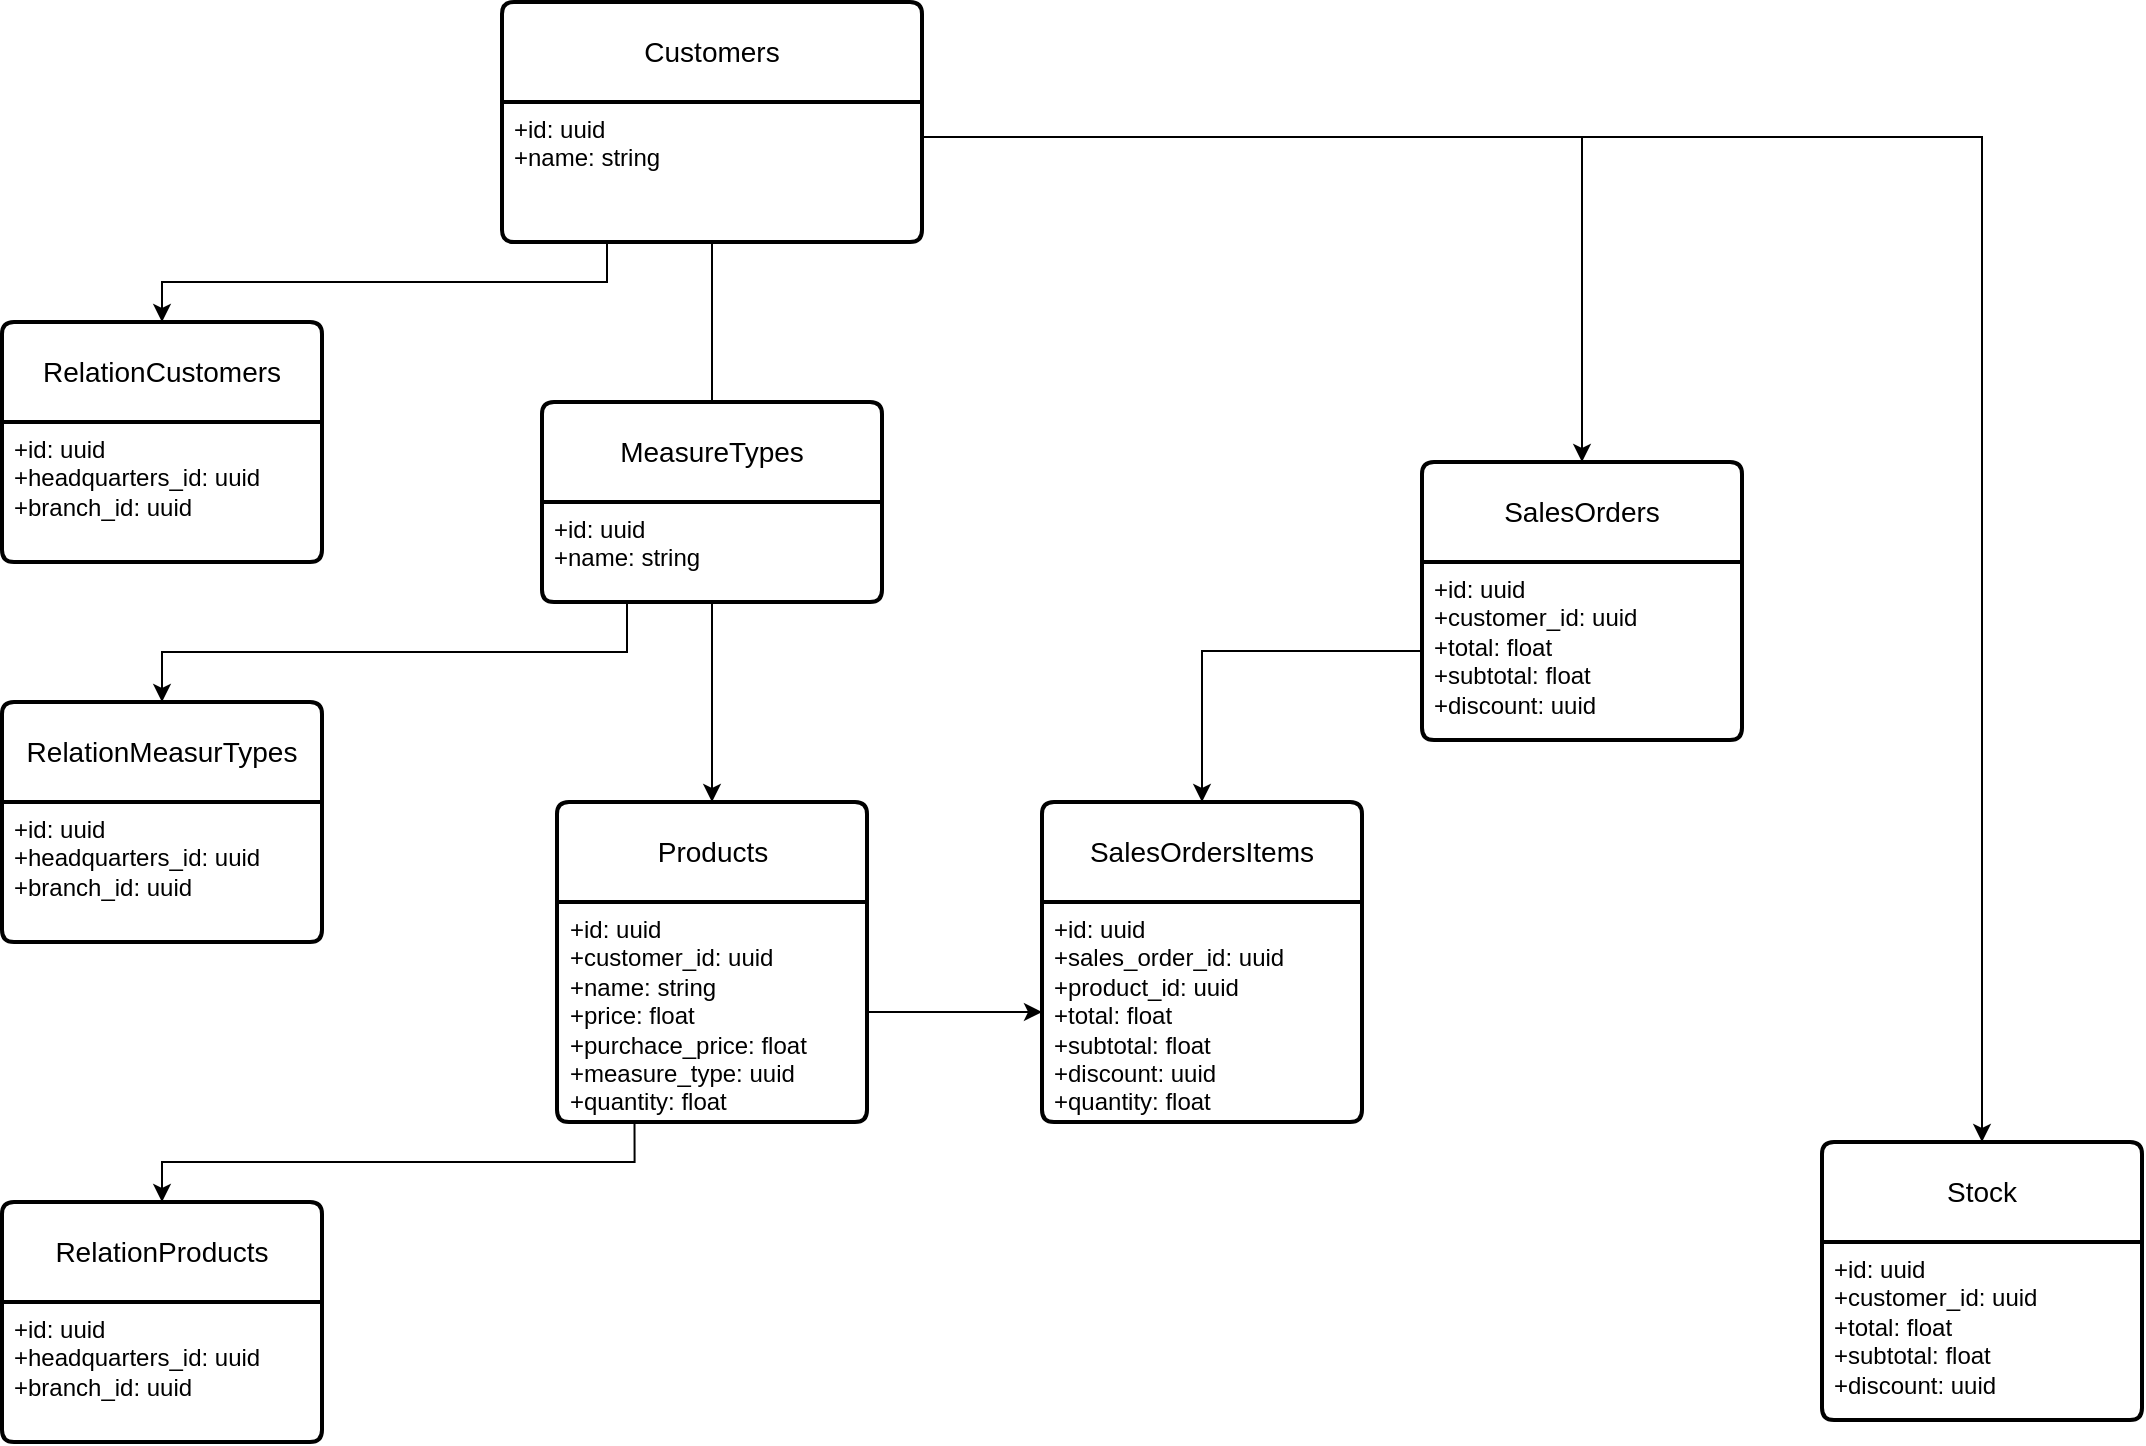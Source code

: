 <mxfile version="21.0.6" type="github">
  <diagram name="Page-1" id="nxwIT-kHE_l-Tn-R5DCq">
    <mxGraphModel dx="2284" dy="1896" grid="1" gridSize="10" guides="1" tooltips="1" connect="1" arrows="1" fold="1" page="1" pageScale="1" pageWidth="850" pageHeight="1100" math="0" shadow="0">
      <root>
        <mxCell id="0" />
        <mxCell id="1" parent="0" />
        <mxCell id="o6lEr-tVOUgCdZaqPOdw-1" value="Customers" style="swimlane;childLayout=stackLayout;horizontal=1;startSize=50;horizontalStack=0;rounded=1;fontSize=14;fontStyle=0;strokeWidth=2;resizeParent=0;resizeLast=1;shadow=0;dashed=0;align=center;arcSize=4;whiteSpace=wrap;html=1;" vertex="1" parent="1">
          <mxGeometry x="250" y="-270" width="210" height="120" as="geometry">
            <mxRectangle x="90" y="50" width="110" height="50" as="alternateBounds" />
          </mxGeometry>
        </mxCell>
        <mxCell id="o6lEr-tVOUgCdZaqPOdw-2" value="+id: uuid&lt;br&gt;+name: string" style="align=left;strokeColor=none;fillColor=none;spacingLeft=4;fontSize=12;verticalAlign=top;resizable=0;rotatable=0;part=1;html=1;" vertex="1" parent="o6lEr-tVOUgCdZaqPOdw-1">
          <mxGeometry y="50" width="210" height="70" as="geometry" />
        </mxCell>
        <mxCell id="o6lEr-tVOUgCdZaqPOdw-3" value="RelationCustomers" style="swimlane;childLayout=stackLayout;horizontal=1;startSize=50;horizontalStack=0;rounded=1;fontSize=14;fontStyle=0;strokeWidth=2;resizeParent=0;resizeLast=1;shadow=0;dashed=0;align=center;arcSize=4;whiteSpace=wrap;html=1;" vertex="1" parent="1">
          <mxGeometry y="-110" width="160" height="120" as="geometry">
            <mxRectangle x="90" y="50" width="110" height="50" as="alternateBounds" />
          </mxGeometry>
        </mxCell>
        <mxCell id="o6lEr-tVOUgCdZaqPOdw-4" value="+id: uuid&lt;br&gt;+headquarters_id: uuid&lt;br&gt;+branch_id: uuid" style="align=left;strokeColor=none;fillColor=none;spacingLeft=4;fontSize=12;verticalAlign=top;resizable=0;rotatable=0;part=1;html=1;" vertex="1" parent="o6lEr-tVOUgCdZaqPOdw-3">
          <mxGeometry y="50" width="160" height="70" as="geometry" />
        </mxCell>
        <mxCell id="o6lEr-tVOUgCdZaqPOdw-7" value="Products" style="swimlane;childLayout=stackLayout;horizontal=1;startSize=50;horizontalStack=0;rounded=1;fontSize=14;fontStyle=0;strokeWidth=2;resizeParent=0;resizeLast=1;shadow=0;dashed=0;align=center;arcSize=4;whiteSpace=wrap;html=1;" vertex="1" parent="1">
          <mxGeometry x="277.5" y="130" width="155" height="160" as="geometry">
            <mxRectangle x="90" y="50" width="110" height="50" as="alternateBounds" />
          </mxGeometry>
        </mxCell>
        <mxCell id="o6lEr-tVOUgCdZaqPOdw-8" value="+id: uuid&lt;br&gt;+customer_id: uuid&lt;br&gt;+name: string&lt;br&gt;+price: float&lt;br&gt;+purchace_price: float&lt;br&gt;+measure_type: uuid&lt;br&gt;+quantity: float" style="align=left;strokeColor=none;fillColor=none;spacingLeft=4;fontSize=12;verticalAlign=top;resizable=0;rotatable=0;part=1;html=1;" vertex="1" parent="o6lEr-tVOUgCdZaqPOdw-7">
          <mxGeometry y="50" width="155" height="110" as="geometry" />
        </mxCell>
        <mxCell id="o6lEr-tVOUgCdZaqPOdw-17" style="edgeStyle=orthogonalEdgeStyle;rounded=0;orthogonalLoop=1;jettySize=auto;html=1;exitX=0.5;exitY=1;exitDx=0;exitDy=0;" edge="1" parent="o6lEr-tVOUgCdZaqPOdw-7" source="o6lEr-tVOUgCdZaqPOdw-8" target="o6lEr-tVOUgCdZaqPOdw-8">
          <mxGeometry relative="1" as="geometry" />
        </mxCell>
        <mxCell id="o6lEr-tVOUgCdZaqPOdw-9" style="edgeStyle=orthogonalEdgeStyle;rounded=0;orthogonalLoop=1;jettySize=auto;html=1;exitX=0.25;exitY=1;exitDx=0;exitDy=0;entryX=0.5;entryY=0;entryDx=0;entryDy=0;" edge="1" parent="1" source="o6lEr-tVOUgCdZaqPOdw-2" target="o6lEr-tVOUgCdZaqPOdw-3">
          <mxGeometry relative="1" as="geometry" />
        </mxCell>
        <mxCell id="o6lEr-tVOUgCdZaqPOdw-10" style="edgeStyle=orthogonalEdgeStyle;rounded=0;orthogonalLoop=1;jettySize=auto;html=1;entryX=0.5;entryY=0;entryDx=0;entryDy=0;startArrow=none;" edge="1" parent="1" source="o6lEr-tVOUgCdZaqPOdw-13" target="o6lEr-tVOUgCdZaqPOdw-7">
          <mxGeometry relative="1" as="geometry" />
        </mxCell>
        <mxCell id="o6lEr-tVOUgCdZaqPOdw-19" value="RelationProducts" style="swimlane;childLayout=stackLayout;horizontal=1;startSize=50;horizontalStack=0;rounded=1;fontSize=14;fontStyle=0;strokeWidth=2;resizeParent=0;resizeLast=1;shadow=0;dashed=0;align=center;arcSize=4;whiteSpace=wrap;html=1;" vertex="1" parent="1">
          <mxGeometry y="330" width="160" height="120" as="geometry">
            <mxRectangle x="90" y="50" width="110" height="50" as="alternateBounds" />
          </mxGeometry>
        </mxCell>
        <mxCell id="o6lEr-tVOUgCdZaqPOdw-20" value="+id: uuid&lt;br&gt;+headquarters_id: uuid&lt;br&gt;+branch_id: uuid" style="align=left;strokeColor=none;fillColor=none;spacingLeft=4;fontSize=12;verticalAlign=top;resizable=0;rotatable=0;part=1;html=1;" vertex="1" parent="o6lEr-tVOUgCdZaqPOdw-19">
          <mxGeometry y="50" width="160" height="70" as="geometry" />
        </mxCell>
        <mxCell id="o6lEr-tVOUgCdZaqPOdw-22" value="" style="edgeStyle=orthogonalEdgeStyle;rounded=0;orthogonalLoop=1;jettySize=auto;html=1;entryX=0.5;entryY=0;entryDx=0;entryDy=0;endArrow=none;" edge="1" parent="1" source="o6lEr-tVOUgCdZaqPOdw-2" target="o6lEr-tVOUgCdZaqPOdw-13">
          <mxGeometry relative="1" as="geometry">
            <mxPoint x="355" y="-50" as="sourcePoint" />
            <mxPoint x="355" y="111" as="targetPoint" />
          </mxGeometry>
        </mxCell>
        <mxCell id="o6lEr-tVOUgCdZaqPOdw-13" value="MeasureTypes" style="swimlane;childLayout=stackLayout;horizontal=1;startSize=50;horizontalStack=0;rounded=1;fontSize=14;fontStyle=0;strokeWidth=2;resizeParent=0;resizeLast=1;shadow=0;dashed=0;align=center;arcSize=4;whiteSpace=wrap;html=1;" vertex="1" parent="1">
          <mxGeometry x="270" y="-70" width="170" height="100" as="geometry">
            <mxRectangle x="90" y="50" width="110" height="50" as="alternateBounds" />
          </mxGeometry>
        </mxCell>
        <mxCell id="o6lEr-tVOUgCdZaqPOdw-14" value="+id: uuid&lt;br&gt;+name: string" style="align=left;strokeColor=none;fillColor=none;spacingLeft=4;fontSize=12;verticalAlign=top;resizable=0;rotatable=0;part=1;html=1;" vertex="1" parent="o6lEr-tVOUgCdZaqPOdw-13">
          <mxGeometry y="50" width="170" height="50" as="geometry" />
        </mxCell>
        <mxCell id="o6lEr-tVOUgCdZaqPOdw-23" value="RelationMeasurTypes" style="swimlane;childLayout=stackLayout;horizontal=1;startSize=50;horizontalStack=0;rounded=1;fontSize=14;fontStyle=0;strokeWidth=2;resizeParent=0;resizeLast=1;shadow=0;dashed=0;align=center;arcSize=4;whiteSpace=wrap;html=1;" vertex="1" parent="1">
          <mxGeometry y="80" width="160" height="120" as="geometry">
            <mxRectangle x="90" y="50" width="110" height="50" as="alternateBounds" />
          </mxGeometry>
        </mxCell>
        <mxCell id="o6lEr-tVOUgCdZaqPOdw-24" value="+id: uuid&lt;br&gt;+headquarters_id: uuid&lt;br&gt;+branch_id: uuid" style="align=left;strokeColor=none;fillColor=none;spacingLeft=4;fontSize=12;verticalAlign=top;resizable=0;rotatable=0;part=1;html=1;" vertex="1" parent="o6lEr-tVOUgCdZaqPOdw-23">
          <mxGeometry y="50" width="160" height="70" as="geometry" />
        </mxCell>
        <mxCell id="o6lEr-tVOUgCdZaqPOdw-25" style="edgeStyle=orthogonalEdgeStyle;rounded=0;orthogonalLoop=1;jettySize=auto;html=1;exitX=0.25;exitY=1;exitDx=0;exitDy=0;entryX=0.5;entryY=0;entryDx=0;entryDy=0;" edge="1" parent="1" source="o6lEr-tVOUgCdZaqPOdw-14" target="o6lEr-tVOUgCdZaqPOdw-23">
          <mxGeometry relative="1" as="geometry" />
        </mxCell>
        <mxCell id="o6lEr-tVOUgCdZaqPOdw-27" style="edgeStyle=orthogonalEdgeStyle;rounded=0;orthogonalLoop=1;jettySize=auto;html=1;exitX=0.25;exitY=1;exitDx=0;exitDy=0;" edge="1" parent="1" source="o6lEr-tVOUgCdZaqPOdw-8" target="o6lEr-tVOUgCdZaqPOdw-19">
          <mxGeometry relative="1" as="geometry" />
        </mxCell>
        <mxCell id="o6lEr-tVOUgCdZaqPOdw-36" value="SalesOrders" style="swimlane;childLayout=stackLayout;horizontal=1;startSize=50;horizontalStack=0;rounded=1;fontSize=14;fontStyle=0;strokeWidth=2;resizeParent=0;resizeLast=1;shadow=0;dashed=0;align=center;arcSize=4;whiteSpace=wrap;html=1;" vertex="1" parent="1">
          <mxGeometry x="710" y="-40" width="160" height="139" as="geometry">
            <mxRectangle x="90" y="50" width="110" height="50" as="alternateBounds" />
          </mxGeometry>
        </mxCell>
        <mxCell id="o6lEr-tVOUgCdZaqPOdw-37" value="+id: uuid&lt;br&gt;+customer_id: uuid&lt;br&gt;+total: float&lt;br&gt;+subtotal: float&lt;br&gt;+discount: uuid&lt;br&gt;" style="align=left;strokeColor=none;fillColor=none;spacingLeft=4;fontSize=12;verticalAlign=top;resizable=0;rotatable=0;part=1;html=1;" vertex="1" parent="o6lEr-tVOUgCdZaqPOdw-36">
          <mxGeometry y="50" width="160" height="89" as="geometry" />
        </mxCell>
        <mxCell id="o6lEr-tVOUgCdZaqPOdw-38" style="edgeStyle=orthogonalEdgeStyle;rounded=0;orthogonalLoop=1;jettySize=auto;html=1;exitX=0.5;exitY=1;exitDx=0;exitDy=0;" edge="1" parent="o6lEr-tVOUgCdZaqPOdw-36" source="o6lEr-tVOUgCdZaqPOdw-37" target="o6lEr-tVOUgCdZaqPOdw-37">
          <mxGeometry relative="1" as="geometry" />
        </mxCell>
        <mxCell id="o6lEr-tVOUgCdZaqPOdw-41" value="SalesOrdersItems" style="swimlane;childLayout=stackLayout;horizontal=1;startSize=50;horizontalStack=0;rounded=1;fontSize=14;fontStyle=0;strokeWidth=2;resizeParent=0;resizeLast=1;shadow=0;dashed=0;align=center;arcSize=4;whiteSpace=wrap;html=1;" vertex="1" parent="1">
          <mxGeometry x="520" y="130" width="160" height="160" as="geometry">
            <mxRectangle x="90" y="50" width="110" height="50" as="alternateBounds" />
          </mxGeometry>
        </mxCell>
        <mxCell id="o6lEr-tVOUgCdZaqPOdw-42" value="+id: uuid&lt;br&gt;+sales_order_id: uuid&lt;br&gt;+product_id: uuid&lt;br&gt;+total: float&lt;br&gt;+subtotal: float&lt;br&gt;+discount: uuid&lt;br&gt;+quantity: float" style="align=left;strokeColor=none;fillColor=none;spacingLeft=4;fontSize=12;verticalAlign=top;resizable=0;rotatable=0;part=1;html=1;" vertex="1" parent="o6lEr-tVOUgCdZaqPOdw-41">
          <mxGeometry y="50" width="160" height="110" as="geometry" />
        </mxCell>
        <mxCell id="o6lEr-tVOUgCdZaqPOdw-43" style="edgeStyle=orthogonalEdgeStyle;rounded=0;orthogonalLoop=1;jettySize=auto;html=1;exitX=0.5;exitY=1;exitDx=0;exitDy=0;" edge="1" parent="o6lEr-tVOUgCdZaqPOdw-41" source="o6lEr-tVOUgCdZaqPOdw-42" target="o6lEr-tVOUgCdZaqPOdw-42">
          <mxGeometry relative="1" as="geometry" />
        </mxCell>
        <mxCell id="o6lEr-tVOUgCdZaqPOdw-47" style="edgeStyle=orthogonalEdgeStyle;rounded=0;orthogonalLoop=1;jettySize=auto;html=1;exitX=1;exitY=0.5;exitDx=0;exitDy=0;" edge="1" parent="1" source="o6lEr-tVOUgCdZaqPOdw-8" target="o6lEr-tVOUgCdZaqPOdw-42">
          <mxGeometry relative="1" as="geometry" />
        </mxCell>
        <mxCell id="o6lEr-tVOUgCdZaqPOdw-48" style="edgeStyle=orthogonalEdgeStyle;rounded=0;orthogonalLoop=1;jettySize=auto;html=1;exitX=0;exitY=0.5;exitDx=0;exitDy=0;entryX=0.5;entryY=0;entryDx=0;entryDy=0;" edge="1" parent="1" source="o6lEr-tVOUgCdZaqPOdw-37" target="o6lEr-tVOUgCdZaqPOdw-41">
          <mxGeometry relative="1" as="geometry" />
        </mxCell>
        <mxCell id="o6lEr-tVOUgCdZaqPOdw-49" style="edgeStyle=orthogonalEdgeStyle;rounded=0;orthogonalLoop=1;jettySize=auto;html=1;exitX=1;exitY=0.25;exitDx=0;exitDy=0;entryX=0.5;entryY=0;entryDx=0;entryDy=0;" edge="1" parent="1" source="o6lEr-tVOUgCdZaqPOdw-2" target="o6lEr-tVOUgCdZaqPOdw-36">
          <mxGeometry relative="1" as="geometry" />
        </mxCell>
        <mxCell id="o6lEr-tVOUgCdZaqPOdw-50" value="Stock" style="swimlane;childLayout=stackLayout;horizontal=1;startSize=50;horizontalStack=0;rounded=1;fontSize=14;fontStyle=0;strokeWidth=2;resizeParent=0;resizeLast=1;shadow=0;dashed=0;align=center;arcSize=4;whiteSpace=wrap;html=1;" vertex="1" parent="1">
          <mxGeometry x="910" y="300" width="160" height="139" as="geometry">
            <mxRectangle x="90" y="50" width="110" height="50" as="alternateBounds" />
          </mxGeometry>
        </mxCell>
        <mxCell id="o6lEr-tVOUgCdZaqPOdw-51" value="+id: uuid&lt;br&gt;+customer_id: uuid&lt;br&gt;+total: float&lt;br&gt;+subtotal: float&lt;br&gt;+discount: uuid&lt;br&gt;" style="align=left;strokeColor=none;fillColor=none;spacingLeft=4;fontSize=12;verticalAlign=top;resizable=0;rotatable=0;part=1;html=1;" vertex="1" parent="o6lEr-tVOUgCdZaqPOdw-50">
          <mxGeometry y="50" width="160" height="89" as="geometry" />
        </mxCell>
        <mxCell id="o6lEr-tVOUgCdZaqPOdw-52" style="edgeStyle=orthogonalEdgeStyle;rounded=0;orthogonalLoop=1;jettySize=auto;html=1;exitX=0.5;exitY=1;exitDx=0;exitDy=0;" edge="1" parent="o6lEr-tVOUgCdZaqPOdw-50" source="o6lEr-tVOUgCdZaqPOdw-51" target="o6lEr-tVOUgCdZaqPOdw-51">
          <mxGeometry relative="1" as="geometry" />
        </mxCell>
        <mxCell id="o6lEr-tVOUgCdZaqPOdw-53" style="edgeStyle=orthogonalEdgeStyle;rounded=0;orthogonalLoop=1;jettySize=auto;html=1;exitX=1;exitY=0.25;exitDx=0;exitDy=0;entryX=0.5;entryY=0;entryDx=0;entryDy=0;" edge="1" parent="1" source="o6lEr-tVOUgCdZaqPOdw-2" target="o6lEr-tVOUgCdZaqPOdw-50">
          <mxGeometry relative="1" as="geometry" />
        </mxCell>
      </root>
    </mxGraphModel>
  </diagram>
</mxfile>
